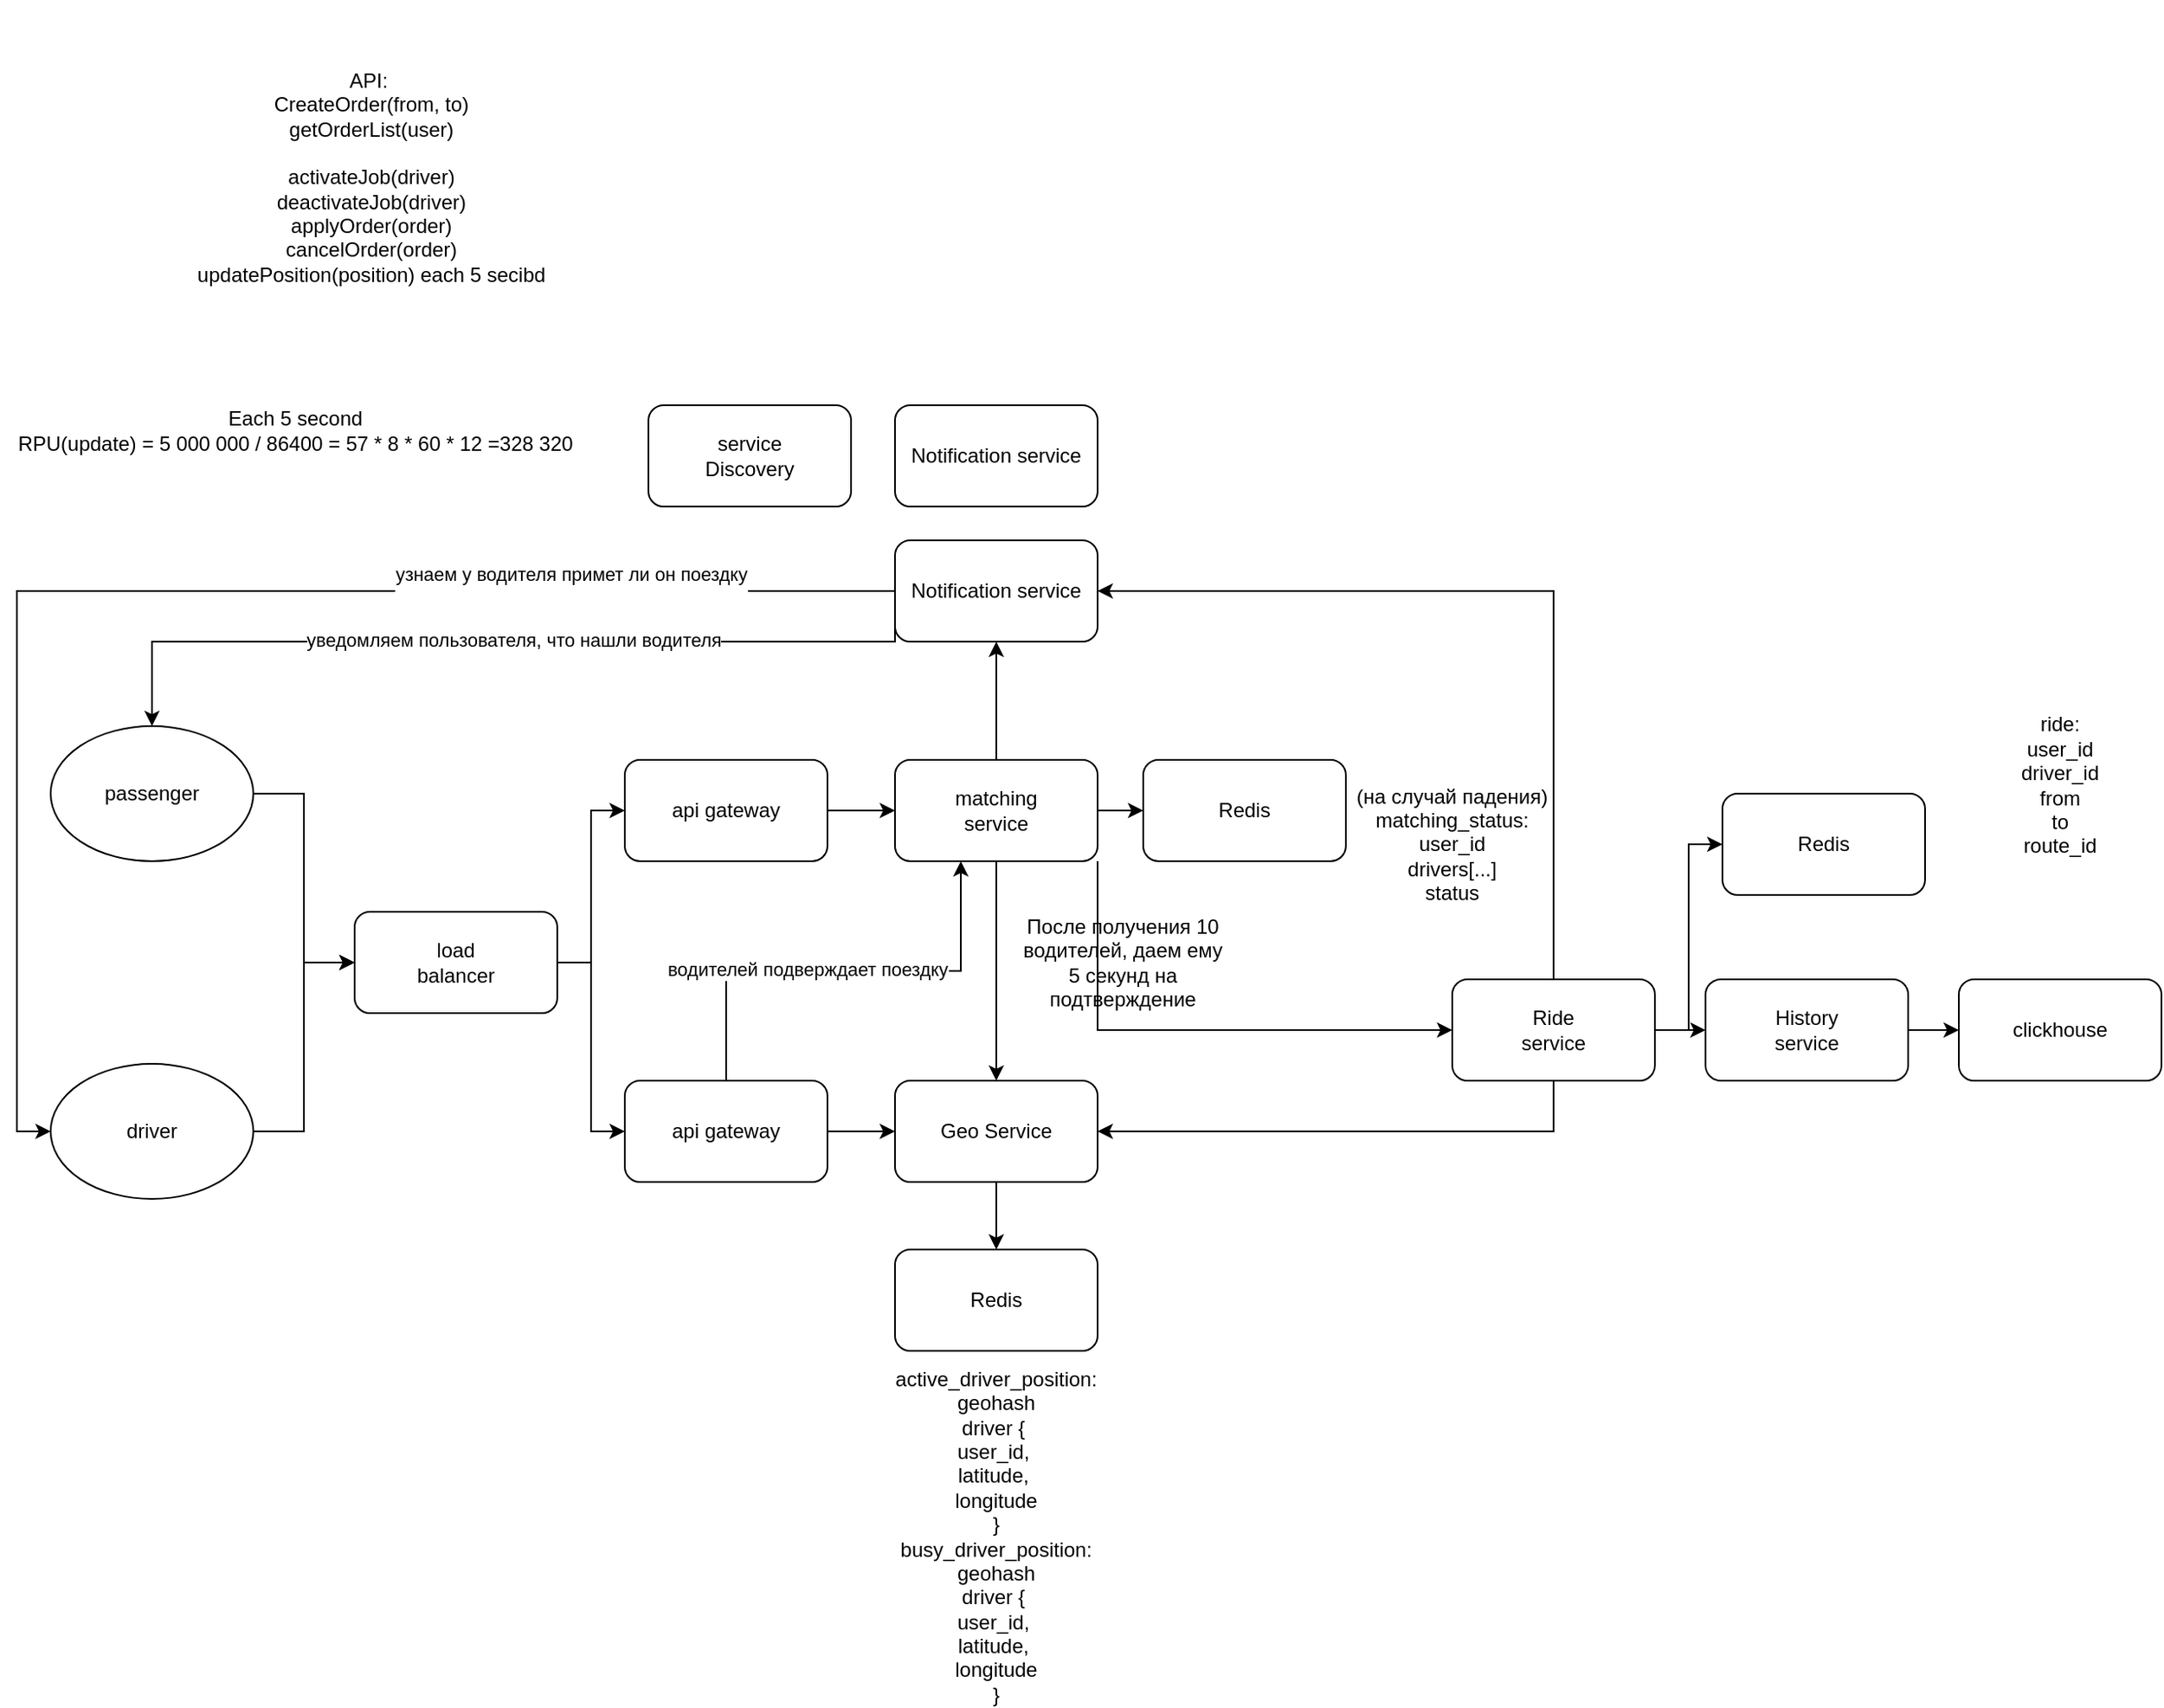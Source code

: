 <mxfile version="26.2.14">
  <diagram name="Страница — 1" id="pCKTNAsURTMYgeZjaEYV">
    <mxGraphModel dx="3034" dy="2377" grid="1" gridSize="10" guides="1" tooltips="1" connect="1" arrows="1" fold="1" page="1" pageScale="1" pageWidth="827" pageHeight="1169" math="0" shadow="0">
      <root>
        <mxCell id="0" />
        <mxCell id="1" parent="0" />
        <mxCell id="gj5fLhXWuXFxlAEErovN-6" style="edgeStyle=orthogonalEdgeStyle;rounded=0;orthogonalLoop=1;jettySize=auto;html=1;exitX=1;exitY=0.5;exitDx=0;exitDy=0;entryX=0;entryY=0.5;entryDx=0;entryDy=0;" edge="1" parent="1" source="gj5fLhXWuXFxlAEErovN-1" target="gj5fLhXWuXFxlAEErovN-3">
          <mxGeometry relative="1" as="geometry" />
        </mxCell>
        <mxCell id="gj5fLhXWuXFxlAEErovN-1" value="passenger" style="ellipse;whiteSpace=wrap;html=1;" vertex="1" parent="1">
          <mxGeometry x="60" y="160" width="120" height="80" as="geometry" />
        </mxCell>
        <mxCell id="gj5fLhXWuXFxlAEErovN-4" style="edgeStyle=orthogonalEdgeStyle;rounded=0;orthogonalLoop=1;jettySize=auto;html=1;exitX=1;exitY=0.5;exitDx=0;exitDy=0;entryX=0;entryY=0.5;entryDx=0;entryDy=0;" edge="1" parent="1" source="gj5fLhXWuXFxlAEErovN-2" target="gj5fLhXWuXFxlAEErovN-3">
          <mxGeometry relative="1" as="geometry" />
        </mxCell>
        <mxCell id="gj5fLhXWuXFxlAEErovN-2" value="driver" style="ellipse;whiteSpace=wrap;html=1;" vertex="1" parent="1">
          <mxGeometry x="60" y="360" width="120" height="80" as="geometry" />
        </mxCell>
        <mxCell id="gj5fLhXWuXFxlAEErovN-12" style="edgeStyle=orthogonalEdgeStyle;rounded=0;orthogonalLoop=1;jettySize=auto;html=1;exitX=1;exitY=0.5;exitDx=0;exitDy=0;entryX=0;entryY=0.5;entryDx=0;entryDy=0;" edge="1" parent="1" source="gj5fLhXWuXFxlAEErovN-3" target="gj5fLhXWuXFxlAEErovN-8">
          <mxGeometry relative="1" as="geometry" />
        </mxCell>
        <mxCell id="gj5fLhXWuXFxlAEErovN-20" style="edgeStyle=orthogonalEdgeStyle;rounded=0;orthogonalLoop=1;jettySize=auto;html=1;exitX=1;exitY=0.5;exitDx=0;exitDy=0;entryX=0;entryY=0.5;entryDx=0;entryDy=0;" edge="1" parent="1" source="gj5fLhXWuXFxlAEErovN-3" target="gj5fLhXWuXFxlAEErovN-7">
          <mxGeometry relative="1" as="geometry" />
        </mxCell>
        <mxCell id="gj5fLhXWuXFxlAEErovN-3" value="load&lt;div&gt;balancer&lt;/div&gt;" style="rounded=1;whiteSpace=wrap;html=1;" vertex="1" parent="1">
          <mxGeometry x="240" y="270" width="120" height="60" as="geometry" />
        </mxCell>
        <mxCell id="gj5fLhXWuXFxlAEErovN-21" style="edgeStyle=orthogonalEdgeStyle;rounded=0;orthogonalLoop=1;jettySize=auto;html=1;exitX=1;exitY=0.5;exitDx=0;exitDy=0;entryX=0;entryY=0.5;entryDx=0;entryDy=0;" edge="1" parent="1" source="gj5fLhXWuXFxlAEErovN-7" target="gj5fLhXWuXFxlAEErovN-19">
          <mxGeometry relative="1" as="geometry" />
        </mxCell>
        <mxCell id="gj5fLhXWuXFxlAEErovN-7" value="api gateway" style="rounded=1;whiteSpace=wrap;html=1;" vertex="1" parent="1">
          <mxGeometry x="400" y="180" width="120" height="60" as="geometry" />
        </mxCell>
        <mxCell id="gj5fLhXWuXFxlAEErovN-13" style="edgeStyle=orthogonalEdgeStyle;rounded=0;orthogonalLoop=1;jettySize=auto;html=1;exitX=1;exitY=0.5;exitDx=0;exitDy=0;entryX=0;entryY=0.5;entryDx=0;entryDy=0;" edge="1" parent="1" source="gj5fLhXWuXFxlAEErovN-8" target="gj5fLhXWuXFxlAEErovN-10">
          <mxGeometry relative="1" as="geometry" />
        </mxCell>
        <mxCell id="gj5fLhXWuXFxlAEErovN-8" value="api gateway" style="rounded=1;whiteSpace=wrap;html=1;" vertex="1" parent="1">
          <mxGeometry x="400" y="370" width="120" height="60" as="geometry" />
        </mxCell>
        <mxCell id="gj5fLhXWuXFxlAEErovN-9" value="Each 5 second&lt;div&gt;RPU(update) = 5 000 000 / 86400 = 57 * 8 * 60 * 12 =328 320&lt;/div&gt;" style="text;html=1;align=center;verticalAlign=middle;whiteSpace=wrap;rounded=0;" vertex="1" parent="1">
          <mxGeometry x="30" y="-80" width="350" height="130" as="geometry" />
        </mxCell>
        <mxCell id="gj5fLhXWuXFxlAEErovN-18" style="edgeStyle=orthogonalEdgeStyle;rounded=0;orthogonalLoop=1;jettySize=auto;html=1;exitX=0.5;exitY=1;exitDx=0;exitDy=0;entryX=0.5;entryY=0;entryDx=0;entryDy=0;" edge="1" parent="1" source="gj5fLhXWuXFxlAEErovN-10" target="gj5fLhXWuXFxlAEErovN-11">
          <mxGeometry relative="1" as="geometry" />
        </mxCell>
        <mxCell id="gj5fLhXWuXFxlAEErovN-10" value="Geo Service" style="rounded=1;whiteSpace=wrap;html=1;" vertex="1" parent="1">
          <mxGeometry x="560" y="370" width="120" height="60" as="geometry" />
        </mxCell>
        <mxCell id="gj5fLhXWuXFxlAEErovN-11" value="Redis" style="rounded=1;whiteSpace=wrap;html=1;" vertex="1" parent="1">
          <mxGeometry x="560" y="470" width="120" height="60" as="geometry" />
        </mxCell>
        <mxCell id="gj5fLhXWuXFxlAEErovN-17" value="active_driver_position:&lt;div&gt;geohash&lt;/div&gt;&lt;div&gt;driver {&amp;nbsp;&lt;/div&gt;&lt;div&gt;user_id,&amp;nbsp;&lt;/div&gt;&lt;div&gt;latitude,&amp;nbsp;&lt;/div&gt;&lt;div&gt;longitude&lt;/div&gt;&lt;div&gt;}&lt;/div&gt;&lt;div&gt;busy&lt;span style=&quot;background-color: transparent; color: light-dark(rgb(0, 0, 0), rgb(255, 255, 255));&quot;&gt;_driver_position:&lt;/span&gt;&lt;/div&gt;&lt;div&gt;&lt;div&gt;geohash&lt;/div&gt;&lt;div&gt;driver {&amp;nbsp;&lt;/div&gt;&lt;div&gt;user_id,&amp;nbsp;&lt;/div&gt;&lt;div&gt;latitude,&amp;nbsp;&lt;/div&gt;&lt;div&gt;longitude&lt;/div&gt;&lt;div&gt;}&lt;/div&gt;&lt;/div&gt;" style="text;html=1;align=center;verticalAlign=middle;whiteSpace=wrap;rounded=0;" vertex="1" parent="1">
          <mxGeometry x="505" y="550" width="230" height="180" as="geometry" />
        </mxCell>
        <mxCell id="gj5fLhXWuXFxlAEErovN-22" style="edgeStyle=orthogonalEdgeStyle;rounded=0;orthogonalLoop=1;jettySize=auto;html=1;exitX=0.5;exitY=1;exitDx=0;exitDy=0;entryX=0.5;entryY=0;entryDx=0;entryDy=0;" edge="1" parent="1" source="gj5fLhXWuXFxlAEErovN-19" target="gj5fLhXWuXFxlAEErovN-10">
          <mxGeometry relative="1" as="geometry" />
        </mxCell>
        <mxCell id="gj5fLhXWuXFxlAEErovN-25" style="edgeStyle=orthogonalEdgeStyle;rounded=0;orthogonalLoop=1;jettySize=auto;html=1;exitX=0.5;exitY=0;exitDx=0;exitDy=0;entryX=0.5;entryY=1;entryDx=0;entryDy=0;" edge="1" parent="1" source="gj5fLhXWuXFxlAEErovN-19" target="gj5fLhXWuXFxlAEErovN-24">
          <mxGeometry relative="1" as="geometry" />
        </mxCell>
        <mxCell id="gj5fLhXWuXFxlAEErovN-35" style="edgeStyle=orthogonalEdgeStyle;rounded=0;orthogonalLoop=1;jettySize=auto;html=1;exitX=1;exitY=0.5;exitDx=0;exitDy=0;entryX=0;entryY=0.5;entryDx=0;entryDy=0;" edge="1" parent="1" source="gj5fLhXWuXFxlAEErovN-19" target="gj5fLhXWuXFxlAEErovN-34">
          <mxGeometry relative="1" as="geometry" />
        </mxCell>
        <mxCell id="gj5fLhXWuXFxlAEErovN-38" style="edgeStyle=orthogonalEdgeStyle;rounded=0;orthogonalLoop=1;jettySize=auto;html=1;exitX=1;exitY=1;exitDx=0;exitDy=0;entryX=0;entryY=0.5;entryDx=0;entryDy=0;" edge="1" parent="1" source="gj5fLhXWuXFxlAEErovN-19" target="gj5fLhXWuXFxlAEErovN-37">
          <mxGeometry relative="1" as="geometry" />
        </mxCell>
        <mxCell id="gj5fLhXWuXFxlAEErovN-19" value="matching&lt;div&gt;service&lt;/div&gt;" style="rounded=1;whiteSpace=wrap;html=1;" vertex="1" parent="1">
          <mxGeometry x="560" y="180" width="120" height="60" as="geometry" />
        </mxCell>
        <mxCell id="gj5fLhXWuXFxlAEErovN-23" value="После получения 10 водителей, даем ему 5 секунд на подтверждение" style="text;html=1;align=center;verticalAlign=middle;whiteSpace=wrap;rounded=0;" vertex="1" parent="1">
          <mxGeometry x="630" y="255" width="130" height="90" as="geometry" />
        </mxCell>
        <mxCell id="gj5fLhXWuXFxlAEErovN-26" style="edgeStyle=orthogonalEdgeStyle;rounded=0;orthogonalLoop=1;jettySize=auto;html=1;exitX=0;exitY=0.5;exitDx=0;exitDy=0;entryX=0;entryY=0.5;entryDx=0;entryDy=0;" edge="1" parent="1" source="gj5fLhXWuXFxlAEErovN-24" target="gj5fLhXWuXFxlAEErovN-2">
          <mxGeometry relative="1" as="geometry" />
        </mxCell>
        <mxCell id="gj5fLhXWuXFxlAEErovN-33" value="узнаем у водителя примет ли он поездку&lt;div&gt;&lt;br&gt;&lt;/div&gt;" style="edgeLabel;html=1;align=center;verticalAlign=middle;resizable=0;points=[];" vertex="1" connectable="0" parent="gj5fLhXWuXFxlAEErovN-26">
          <mxGeometry x="-0.553" y="-3" relative="1" as="geometry">
            <mxPoint as="offset" />
          </mxGeometry>
        </mxCell>
        <mxCell id="gj5fLhXWuXFxlAEErovN-30" style="edgeStyle=orthogonalEdgeStyle;rounded=0;orthogonalLoop=1;jettySize=auto;html=1;exitX=0;exitY=0.5;exitDx=0;exitDy=0;entryX=0.5;entryY=0;entryDx=0;entryDy=0;" edge="1" parent="1" source="gj5fLhXWuXFxlAEErovN-24" target="gj5fLhXWuXFxlAEErovN-1">
          <mxGeometry relative="1" as="geometry">
            <Array as="points">
              <mxPoint x="560" y="110" />
              <mxPoint x="120" y="110" />
            </Array>
          </mxGeometry>
        </mxCell>
        <mxCell id="gj5fLhXWuXFxlAEErovN-31" value="уведомляем пользователя, что нашли водителя" style="edgeLabel;html=1;align=center;verticalAlign=middle;resizable=0;points=[];" vertex="1" connectable="0" parent="gj5fLhXWuXFxlAEErovN-30">
          <mxGeometry x="-0.015" y="-1" relative="1" as="geometry">
            <mxPoint as="offset" />
          </mxGeometry>
        </mxCell>
        <mxCell id="gj5fLhXWuXFxlAEErovN-24" value="Notification service" style="rounded=1;whiteSpace=wrap;html=1;" vertex="1" parent="1">
          <mxGeometry x="560" y="50" width="120" height="60" as="geometry" />
        </mxCell>
        <mxCell id="gj5fLhXWuXFxlAEErovN-27" style="edgeStyle=orthogonalEdgeStyle;rounded=0;orthogonalLoop=1;jettySize=auto;html=1;exitX=0.5;exitY=0;exitDx=0;exitDy=0;entryX=0.325;entryY=1;entryDx=0;entryDy=0;entryPerimeter=0;" edge="1" parent="1" source="gj5fLhXWuXFxlAEErovN-8" target="gj5fLhXWuXFxlAEErovN-19">
          <mxGeometry relative="1" as="geometry" />
        </mxCell>
        <mxCell id="gj5fLhXWuXFxlAEErovN-28" value="водителей подверждает поездку" style="edgeLabel;html=1;align=center;verticalAlign=middle;resizable=0;points=[];" vertex="1" connectable="0" parent="gj5fLhXWuXFxlAEErovN-27">
          <mxGeometry x="-0.16" y="1" relative="1" as="geometry">
            <mxPoint as="offset" />
          </mxGeometry>
        </mxCell>
        <mxCell id="gj5fLhXWuXFxlAEErovN-34" value="Redis" style="rounded=1;whiteSpace=wrap;html=1;" vertex="1" parent="1">
          <mxGeometry x="707" y="180" width="120" height="60" as="geometry" />
        </mxCell>
        <mxCell id="gj5fLhXWuXFxlAEErovN-36" value="&lt;div&gt;(на случай падения)&lt;/div&gt;matching_status:&lt;div&gt;user_id&lt;/div&gt;&lt;div&gt;drivers[...]&lt;/div&gt;&lt;div&gt;status&lt;/div&gt;" style="text;html=1;align=center;verticalAlign=middle;whiteSpace=wrap;rounded=0;" vertex="1" parent="1">
          <mxGeometry x="820" y="140" width="140" height="180" as="geometry" />
        </mxCell>
        <mxCell id="gj5fLhXWuXFxlAEErovN-39" style="edgeStyle=orthogonalEdgeStyle;rounded=0;orthogonalLoop=1;jettySize=auto;html=1;exitX=0.5;exitY=0;exitDx=0;exitDy=0;entryX=1;entryY=0.5;entryDx=0;entryDy=0;" edge="1" parent="1" source="gj5fLhXWuXFxlAEErovN-37" target="gj5fLhXWuXFxlAEErovN-24">
          <mxGeometry relative="1" as="geometry" />
        </mxCell>
        <mxCell id="gj5fLhXWuXFxlAEErovN-40" style="edgeStyle=orthogonalEdgeStyle;rounded=0;orthogonalLoop=1;jettySize=auto;html=1;exitX=0.5;exitY=1;exitDx=0;exitDy=0;entryX=1;entryY=0.5;entryDx=0;entryDy=0;" edge="1" parent="1" source="gj5fLhXWuXFxlAEErovN-37" target="gj5fLhXWuXFxlAEErovN-10">
          <mxGeometry relative="1" as="geometry" />
        </mxCell>
        <mxCell id="gj5fLhXWuXFxlAEErovN-42" style="edgeStyle=orthogonalEdgeStyle;rounded=0;orthogonalLoop=1;jettySize=auto;html=1;exitX=1;exitY=0.5;exitDx=0;exitDy=0;entryX=0;entryY=0.5;entryDx=0;entryDy=0;" edge="1" parent="1" source="gj5fLhXWuXFxlAEErovN-37" target="gj5fLhXWuXFxlAEErovN-41">
          <mxGeometry relative="1" as="geometry" />
        </mxCell>
        <mxCell id="gj5fLhXWuXFxlAEErovN-48" style="edgeStyle=orthogonalEdgeStyle;rounded=0;orthogonalLoop=1;jettySize=auto;html=1;exitX=1;exitY=0.5;exitDx=0;exitDy=0;entryX=0;entryY=0.5;entryDx=0;entryDy=0;" edge="1" parent="1" source="gj5fLhXWuXFxlAEErovN-37" target="gj5fLhXWuXFxlAEErovN-47">
          <mxGeometry relative="1" as="geometry" />
        </mxCell>
        <mxCell id="gj5fLhXWuXFxlAEErovN-37" value="Ride&lt;div&gt;service&lt;/div&gt;" style="rounded=1;whiteSpace=wrap;html=1;" vertex="1" parent="1">
          <mxGeometry x="890" y="310" width="120" height="60" as="geometry" />
        </mxCell>
        <mxCell id="gj5fLhXWuXFxlAEErovN-45" style="edgeStyle=orthogonalEdgeStyle;rounded=0;orthogonalLoop=1;jettySize=auto;html=1;exitX=1;exitY=0.5;exitDx=0;exitDy=0;entryX=0;entryY=0.5;entryDx=0;entryDy=0;" edge="1" parent="1" source="gj5fLhXWuXFxlAEErovN-41" target="gj5fLhXWuXFxlAEErovN-44">
          <mxGeometry relative="1" as="geometry" />
        </mxCell>
        <mxCell id="gj5fLhXWuXFxlAEErovN-41" value="History&lt;div&gt;service&lt;/div&gt;" style="rounded=1;whiteSpace=wrap;html=1;" vertex="1" parent="1">
          <mxGeometry x="1040" y="310" width="120" height="60" as="geometry" />
        </mxCell>
        <mxCell id="gj5fLhXWuXFxlAEErovN-44" value="clickhouse" style="rounded=1;whiteSpace=wrap;html=1;" vertex="1" parent="1">
          <mxGeometry x="1190" y="310" width="120" height="60" as="geometry" />
        </mxCell>
        <mxCell id="gj5fLhXWuXFxlAEErovN-46" value="API:&amp;nbsp;&lt;br&gt;CreateOrder(from, to)&lt;div&gt;getOrderList(user)&lt;br&gt;&lt;div&gt;&lt;br&gt;&lt;/div&gt;&lt;div&gt;activateJob(driver)&lt;/div&gt;&lt;div&gt;deactivateJob(driver)&lt;/div&gt;&lt;div&gt;applyOrder(order)&lt;/div&gt;&lt;div&gt;cancelOrder(order)&lt;/div&gt;&lt;div&gt;updatePosition(position) each 5 secibd&lt;/div&gt;&lt;/div&gt;" style="text;html=1;align=center;verticalAlign=middle;whiteSpace=wrap;rounded=0;" vertex="1" parent="1">
          <mxGeometry x="140" y="-270" width="220" height="210" as="geometry" />
        </mxCell>
        <mxCell id="gj5fLhXWuXFxlAEErovN-47" value="Redis" style="rounded=1;whiteSpace=wrap;html=1;" vertex="1" parent="1">
          <mxGeometry x="1050" y="200" width="120" height="60" as="geometry" />
        </mxCell>
        <mxCell id="gj5fLhXWuXFxlAEErovN-49" value="ride:&lt;div&gt;user_id&lt;/div&gt;&lt;div&gt;driver_id&lt;/div&gt;&lt;div&gt;from&lt;/div&gt;&lt;div&gt;to&lt;/div&gt;&lt;div&gt;route_id&lt;/div&gt;" style="text;html=1;align=center;verticalAlign=middle;whiteSpace=wrap;rounded=0;" vertex="1" parent="1">
          <mxGeometry x="1200" y="150" width="100" height="90" as="geometry" />
        </mxCell>
        <mxCell id="gj5fLhXWuXFxlAEErovN-50" value="Notification service" style="rounded=1;whiteSpace=wrap;html=1;" vertex="1" parent="1">
          <mxGeometry x="560" y="-30" width="120" height="60" as="geometry" />
        </mxCell>
        <mxCell id="gj5fLhXWuXFxlAEErovN-51" value="service&lt;div&gt;Discovery&lt;/div&gt;" style="rounded=1;whiteSpace=wrap;html=1;" vertex="1" parent="1">
          <mxGeometry x="414" y="-30" width="120" height="60" as="geometry" />
        </mxCell>
      </root>
    </mxGraphModel>
  </diagram>
</mxfile>
